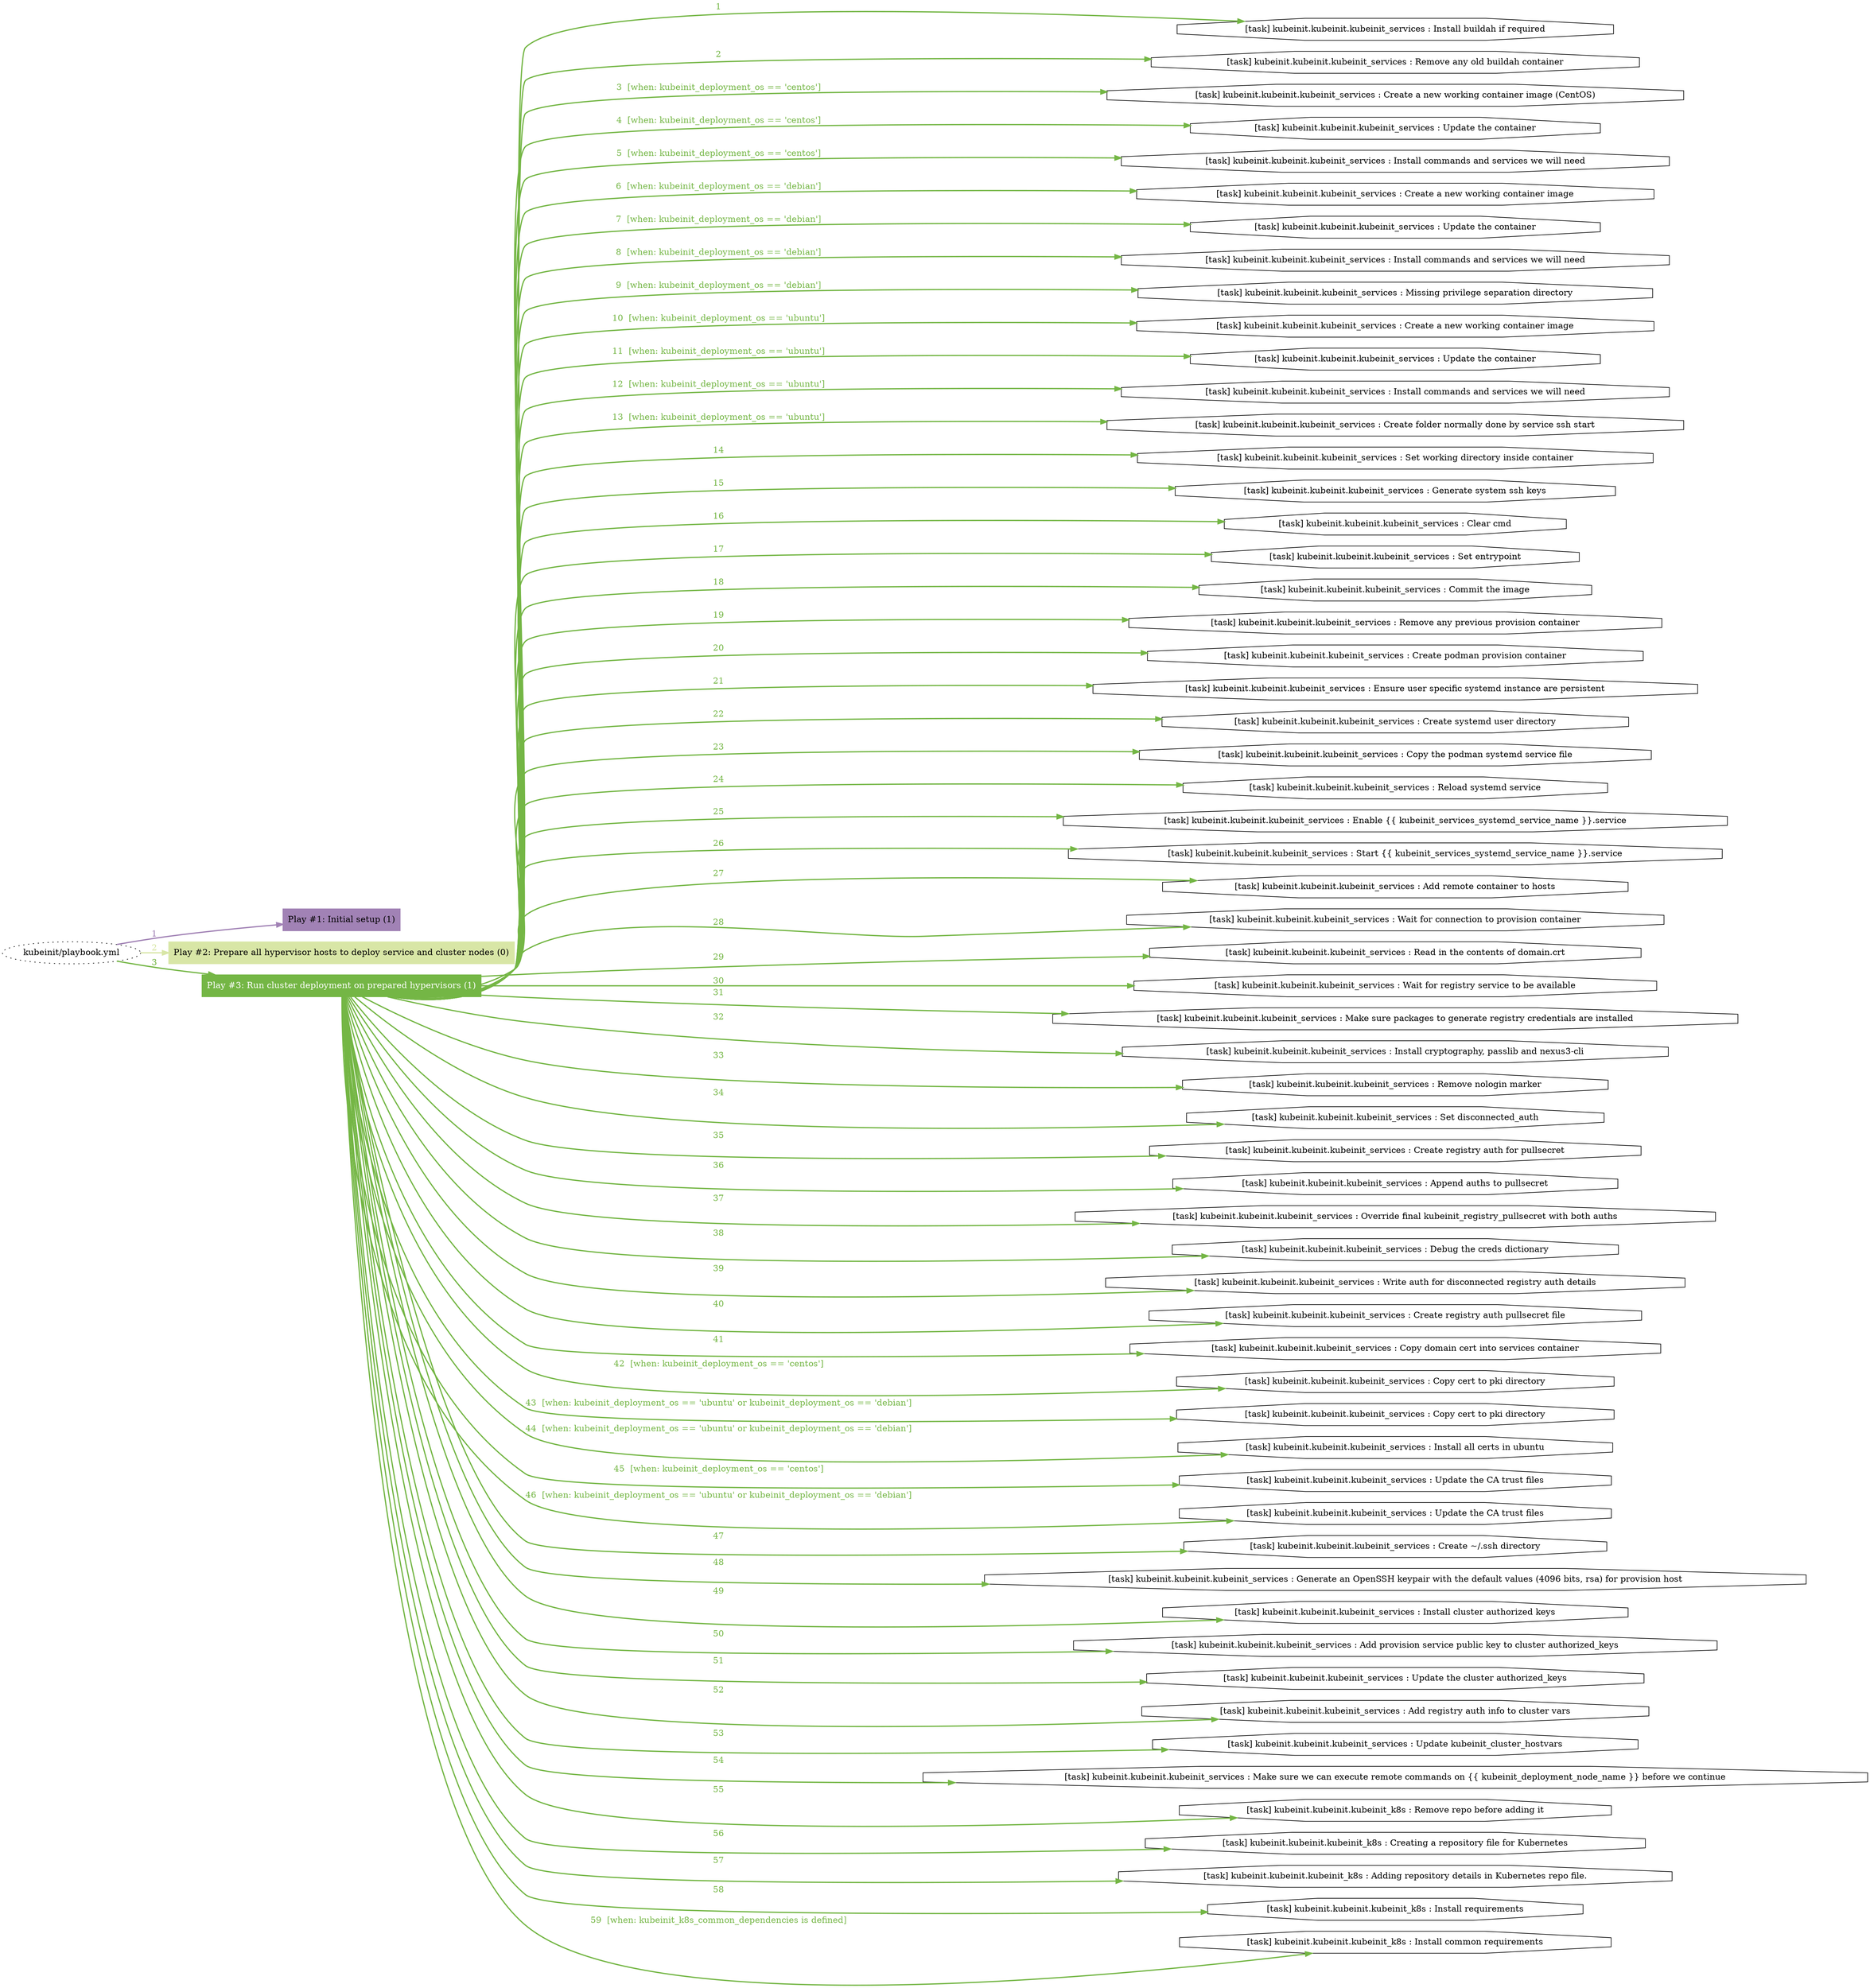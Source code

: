 digraph "kubeinit/playbook.yml "{
	graph [concentrate=true ordering=in rankdir=LR ratio=fill]
	edge [esep=5 sep=10]
	"kubeinit/playbook.yml" [id=root_node style=dotted]
	subgraph "Play #1: Initial setup (1) "{
		"Play #1: Initial setup (1)" [color="#a182b5" fontcolor="#000000" id="play_3b08e535-0b97-4d4c-a8d7-09a565801f7b" shape=box style=filled tooltip=localhost]
		"kubeinit/playbook.yml" -> "Play #1: Initial setup (1)" [label=1 color="#a182b5" fontcolor="#a182b5" id="edge_dd3bbb8f-79da-4381-a201-dfa4d436e9df" style=bold]
	}
	subgraph "Play #2: Prepare all hypervisor hosts to deploy service and cluster nodes (0) "{
		"Play #2: Prepare all hypervisor hosts to deploy service and cluster nodes (0)" [color="#d8e6a6" fontcolor="#000000" id="play_bf488da6-8adb-4328-aace-44651bcebe2a" shape=box style=filled tooltip=""]
		"kubeinit/playbook.yml" -> "Play #2: Prepare all hypervisor hosts to deploy service and cluster nodes (0)" [label=2 color="#d8e6a6" fontcolor="#d8e6a6" id="edge_aac16201-6afa-4a73-b58c-33916958db81" style=bold]
	}
	subgraph "Play #3: Run cluster deployment on prepared hypervisors (1) "{
		"Play #3: Run cluster deployment on prepared hypervisors (1)" [color="#74b645" fontcolor="#ffffff" id="play_2d5e2fb2-ff2e-4345-9810-ce3b6351ba02" shape=box style=filled tooltip=localhost]
		"kubeinit/playbook.yml" -> "Play #3: Run cluster deployment on prepared hypervisors (1)" [label=3 color="#74b645" fontcolor="#74b645" id="edge_cfdaf457-7dcd-457c-b2fa-b74d1130ef99" style=bold]
		"task_9707e90f-13ca-4531-b137-3f524d573e5d" [label="[task] kubeinit.kubeinit.kubeinit_services : Install buildah if required" id="task_9707e90f-13ca-4531-b137-3f524d573e5d" shape=octagon tooltip="[task] kubeinit.kubeinit.kubeinit_services : Install buildah if required"]
		"Play #3: Run cluster deployment on prepared hypervisors (1)" -> "task_9707e90f-13ca-4531-b137-3f524d573e5d" [label=1 color="#74b645" fontcolor="#74b645" id="edge_61884c8c-a601-4953-9fa2-c331f1897188" style=bold]
		"task_1904b4f3-1c3e-44dc-b0d1-3e52bb78cd44" [label="[task] kubeinit.kubeinit.kubeinit_services : Remove any old buildah container" id="task_1904b4f3-1c3e-44dc-b0d1-3e52bb78cd44" shape=octagon tooltip="[task] kubeinit.kubeinit.kubeinit_services : Remove any old buildah container"]
		"Play #3: Run cluster deployment on prepared hypervisors (1)" -> "task_1904b4f3-1c3e-44dc-b0d1-3e52bb78cd44" [label=2 color="#74b645" fontcolor="#74b645" id="edge_bb6629b4-c225-4f75-95c5-d2e8fb6179d1" style=bold]
		"task_14021a4a-c1a4-47fd-822e-9abd2274e103" [label="[task] kubeinit.kubeinit.kubeinit_services : Create a new working container image (CentOS)" id="task_14021a4a-c1a4-47fd-822e-9abd2274e103" shape=octagon tooltip="[task] kubeinit.kubeinit.kubeinit_services : Create a new working container image (CentOS)"]
		"Play #3: Run cluster deployment on prepared hypervisors (1)" -> "task_14021a4a-c1a4-47fd-822e-9abd2274e103" [label="3  [when: kubeinit_deployment_os == 'centos']" color="#74b645" fontcolor="#74b645" id="edge_b90cb49c-9bac-487b-afb9-407852e01763" style=bold]
		"task_6ea77b41-9d1b-4537-9437-f142fedaa6ee" [label="[task] kubeinit.kubeinit.kubeinit_services : Update the container" id="task_6ea77b41-9d1b-4537-9437-f142fedaa6ee" shape=octagon tooltip="[task] kubeinit.kubeinit.kubeinit_services : Update the container"]
		"Play #3: Run cluster deployment on prepared hypervisors (1)" -> "task_6ea77b41-9d1b-4537-9437-f142fedaa6ee" [label="4  [when: kubeinit_deployment_os == 'centos']" color="#74b645" fontcolor="#74b645" id="edge_a5a8c532-bba3-4453-8327-0f5bea31f63d" style=bold]
		"task_f25ae88b-4930-48b2-9cf7-0462aad4e135" [label="[task] kubeinit.kubeinit.kubeinit_services : Install commands and services we will need" id="task_f25ae88b-4930-48b2-9cf7-0462aad4e135" shape=octagon tooltip="[task] kubeinit.kubeinit.kubeinit_services : Install commands and services we will need"]
		"Play #3: Run cluster deployment on prepared hypervisors (1)" -> "task_f25ae88b-4930-48b2-9cf7-0462aad4e135" [label="5  [when: kubeinit_deployment_os == 'centos']" color="#74b645" fontcolor="#74b645" id="edge_f387cabc-9958-4e15-a6b7-bf3a758d3d12" style=bold]
		"task_35cba327-b62e-4a13-9b78-2efb9394d80a" [label="[task] kubeinit.kubeinit.kubeinit_services : Create a new working container image" id="task_35cba327-b62e-4a13-9b78-2efb9394d80a" shape=octagon tooltip="[task] kubeinit.kubeinit.kubeinit_services : Create a new working container image"]
		"Play #3: Run cluster deployment on prepared hypervisors (1)" -> "task_35cba327-b62e-4a13-9b78-2efb9394d80a" [label="6  [when: kubeinit_deployment_os == 'debian']" color="#74b645" fontcolor="#74b645" id="edge_58e6a4ac-5a8a-41fe-9ea7-c3689b08a1b4" style=bold]
		"task_e642cba6-ca28-42b3-a4df-058c7d53a414" [label="[task] kubeinit.kubeinit.kubeinit_services : Update the container" id="task_e642cba6-ca28-42b3-a4df-058c7d53a414" shape=octagon tooltip="[task] kubeinit.kubeinit.kubeinit_services : Update the container"]
		"Play #3: Run cluster deployment on prepared hypervisors (1)" -> "task_e642cba6-ca28-42b3-a4df-058c7d53a414" [label="7  [when: kubeinit_deployment_os == 'debian']" color="#74b645" fontcolor="#74b645" id="edge_525e9a03-7943-417a-bd91-0908bacd5337" style=bold]
		"task_720bea3f-facc-40fb-b64a-4e6af7628972" [label="[task] kubeinit.kubeinit.kubeinit_services : Install commands and services we will need" id="task_720bea3f-facc-40fb-b64a-4e6af7628972" shape=octagon tooltip="[task] kubeinit.kubeinit.kubeinit_services : Install commands and services we will need"]
		"Play #3: Run cluster deployment on prepared hypervisors (1)" -> "task_720bea3f-facc-40fb-b64a-4e6af7628972" [label="8  [when: kubeinit_deployment_os == 'debian']" color="#74b645" fontcolor="#74b645" id="edge_933bd110-24c8-4f65-a942-a72ba7dacc17" style=bold]
		"task_106938e3-509e-4bab-901b-064b3da4b248" [label="[task] kubeinit.kubeinit.kubeinit_services : Missing privilege separation directory" id="task_106938e3-509e-4bab-901b-064b3da4b248" shape=octagon tooltip="[task] kubeinit.kubeinit.kubeinit_services : Missing privilege separation directory"]
		"Play #3: Run cluster deployment on prepared hypervisors (1)" -> "task_106938e3-509e-4bab-901b-064b3da4b248" [label="9  [when: kubeinit_deployment_os == 'debian']" color="#74b645" fontcolor="#74b645" id="edge_7139cc23-6b5b-458c-b69e-5eb9b4b1ebe8" style=bold]
		"task_196e2c8e-bf65-4af1-b98b-f41cbb928847" [label="[task] kubeinit.kubeinit.kubeinit_services : Create a new working container image" id="task_196e2c8e-bf65-4af1-b98b-f41cbb928847" shape=octagon tooltip="[task] kubeinit.kubeinit.kubeinit_services : Create a new working container image"]
		"Play #3: Run cluster deployment on prepared hypervisors (1)" -> "task_196e2c8e-bf65-4af1-b98b-f41cbb928847" [label="10  [when: kubeinit_deployment_os == 'ubuntu']" color="#74b645" fontcolor="#74b645" id="edge_019cd8fe-45b3-4cc1-962b-f0267dc40dc0" style=bold]
		"task_57763949-371e-4c7d-9515-0562e81e8635" [label="[task] kubeinit.kubeinit.kubeinit_services : Update the container" id="task_57763949-371e-4c7d-9515-0562e81e8635" shape=octagon tooltip="[task] kubeinit.kubeinit.kubeinit_services : Update the container"]
		"Play #3: Run cluster deployment on prepared hypervisors (1)" -> "task_57763949-371e-4c7d-9515-0562e81e8635" [label="11  [when: kubeinit_deployment_os == 'ubuntu']" color="#74b645" fontcolor="#74b645" id="edge_a3ff7be2-76a6-4497-b8c2-ac37284717b1" style=bold]
		"task_18e0d94e-8149-4139-bd46-a0700840d8b9" [label="[task] kubeinit.kubeinit.kubeinit_services : Install commands and services we will need" id="task_18e0d94e-8149-4139-bd46-a0700840d8b9" shape=octagon tooltip="[task] kubeinit.kubeinit.kubeinit_services : Install commands and services we will need"]
		"Play #3: Run cluster deployment on prepared hypervisors (1)" -> "task_18e0d94e-8149-4139-bd46-a0700840d8b9" [label="12  [when: kubeinit_deployment_os == 'ubuntu']" color="#74b645" fontcolor="#74b645" id="edge_3ce02a96-b3e7-447b-80b5-38907d316352" style=bold]
		"task_e3db25f4-b7ab-4810-bee7-272a4612185d" [label="[task] kubeinit.kubeinit.kubeinit_services : Create folder normally done by service ssh start" id="task_e3db25f4-b7ab-4810-bee7-272a4612185d" shape=octagon tooltip="[task] kubeinit.kubeinit.kubeinit_services : Create folder normally done by service ssh start"]
		"Play #3: Run cluster deployment on prepared hypervisors (1)" -> "task_e3db25f4-b7ab-4810-bee7-272a4612185d" [label="13  [when: kubeinit_deployment_os == 'ubuntu']" color="#74b645" fontcolor="#74b645" id="edge_d07a8a7f-b86e-4227-9173-d0a8450f99e2" style=bold]
		"task_b58b20d0-93d8-4d95-a7f8-40a19d578825" [label="[task] kubeinit.kubeinit.kubeinit_services : Set working directory inside container" id="task_b58b20d0-93d8-4d95-a7f8-40a19d578825" shape=octagon tooltip="[task] kubeinit.kubeinit.kubeinit_services : Set working directory inside container"]
		"Play #3: Run cluster deployment on prepared hypervisors (1)" -> "task_b58b20d0-93d8-4d95-a7f8-40a19d578825" [label=14 color="#74b645" fontcolor="#74b645" id="edge_8ba6ae2c-3437-4bd1-828f-93869e646962" style=bold]
		"task_e7f23edc-51fe-446c-9c88-2072cf7f59b5" [label="[task] kubeinit.kubeinit.kubeinit_services : Generate system ssh keys" id="task_e7f23edc-51fe-446c-9c88-2072cf7f59b5" shape=octagon tooltip="[task] kubeinit.kubeinit.kubeinit_services : Generate system ssh keys"]
		"Play #3: Run cluster deployment on prepared hypervisors (1)" -> "task_e7f23edc-51fe-446c-9c88-2072cf7f59b5" [label=15 color="#74b645" fontcolor="#74b645" id="edge_07a9bd94-59b1-4e28-8052-66bf15ac8b1b" style=bold]
		"task_544acd30-e82c-42c0-a3d4-72598dc66aa6" [label="[task] kubeinit.kubeinit.kubeinit_services : Clear cmd" id="task_544acd30-e82c-42c0-a3d4-72598dc66aa6" shape=octagon tooltip="[task] kubeinit.kubeinit.kubeinit_services : Clear cmd"]
		"Play #3: Run cluster deployment on prepared hypervisors (1)" -> "task_544acd30-e82c-42c0-a3d4-72598dc66aa6" [label=16 color="#74b645" fontcolor="#74b645" id="edge_62190a57-d5f7-4e31-852c-3aa207edca66" style=bold]
		"task_d6fce2aa-ed39-4165-9ac9-97d90e97a825" [label="[task] kubeinit.kubeinit.kubeinit_services : Set entrypoint" id="task_d6fce2aa-ed39-4165-9ac9-97d90e97a825" shape=octagon tooltip="[task] kubeinit.kubeinit.kubeinit_services : Set entrypoint"]
		"Play #3: Run cluster deployment on prepared hypervisors (1)" -> "task_d6fce2aa-ed39-4165-9ac9-97d90e97a825" [label=17 color="#74b645" fontcolor="#74b645" id="edge_64c8ad62-b900-41b4-9e18-86bb94ba7786" style=bold]
		"task_22f6f9b7-55e8-4d56-87d5-176017ba6931" [label="[task] kubeinit.kubeinit.kubeinit_services : Commit the image" id="task_22f6f9b7-55e8-4d56-87d5-176017ba6931" shape=octagon tooltip="[task] kubeinit.kubeinit.kubeinit_services : Commit the image"]
		"Play #3: Run cluster deployment on prepared hypervisors (1)" -> "task_22f6f9b7-55e8-4d56-87d5-176017ba6931" [label=18 color="#74b645" fontcolor="#74b645" id="edge_3e0a9639-0a2c-4c7b-98a5-33acff35b9cb" style=bold]
		"task_04e8a5c6-4104-408c-8a93-6db74c24b359" [label="[task] kubeinit.kubeinit.kubeinit_services : Remove any previous provision container" id="task_04e8a5c6-4104-408c-8a93-6db74c24b359" shape=octagon tooltip="[task] kubeinit.kubeinit.kubeinit_services : Remove any previous provision container"]
		"Play #3: Run cluster deployment on prepared hypervisors (1)" -> "task_04e8a5c6-4104-408c-8a93-6db74c24b359" [label=19 color="#74b645" fontcolor="#74b645" id="edge_74943f90-21b4-4076-a09a-176c285ab5fe" style=bold]
		"task_99c5484c-cc8e-43cb-86b0-8bd2b9927b26" [label="[task] kubeinit.kubeinit.kubeinit_services : Create podman provision container" id="task_99c5484c-cc8e-43cb-86b0-8bd2b9927b26" shape=octagon tooltip="[task] kubeinit.kubeinit.kubeinit_services : Create podman provision container"]
		"Play #3: Run cluster deployment on prepared hypervisors (1)" -> "task_99c5484c-cc8e-43cb-86b0-8bd2b9927b26" [label=20 color="#74b645" fontcolor="#74b645" id="edge_c66370bf-7801-4b86-9ad4-21543f22ecbb" style=bold]
		"task_b9bc4ba0-15a6-46fa-98cc-f5e9c06b3dc6" [label="[task] kubeinit.kubeinit.kubeinit_services : Ensure user specific systemd instance are persistent" id="task_b9bc4ba0-15a6-46fa-98cc-f5e9c06b3dc6" shape=octagon tooltip="[task] kubeinit.kubeinit.kubeinit_services : Ensure user specific systemd instance are persistent"]
		"Play #3: Run cluster deployment on prepared hypervisors (1)" -> "task_b9bc4ba0-15a6-46fa-98cc-f5e9c06b3dc6" [label=21 color="#74b645" fontcolor="#74b645" id="edge_ae05075c-7ed0-400d-b472-1ae1a220cde6" style=bold]
		"task_b4920f81-e582-4c7b-9db3-3844d88f9455" [label="[task] kubeinit.kubeinit.kubeinit_services : Create systemd user directory" id="task_b4920f81-e582-4c7b-9db3-3844d88f9455" shape=octagon tooltip="[task] kubeinit.kubeinit.kubeinit_services : Create systemd user directory"]
		"Play #3: Run cluster deployment on prepared hypervisors (1)" -> "task_b4920f81-e582-4c7b-9db3-3844d88f9455" [label=22 color="#74b645" fontcolor="#74b645" id="edge_93c1e231-5bc0-4ce2-8635-86d12f4bc2fd" style=bold]
		"task_affe20aa-3630-48eb-903d-4083311da584" [label="[task] kubeinit.kubeinit.kubeinit_services : Copy the podman systemd service file" id="task_affe20aa-3630-48eb-903d-4083311da584" shape=octagon tooltip="[task] kubeinit.kubeinit.kubeinit_services : Copy the podman systemd service file"]
		"Play #3: Run cluster deployment on prepared hypervisors (1)" -> "task_affe20aa-3630-48eb-903d-4083311da584" [label=23 color="#74b645" fontcolor="#74b645" id="edge_918038ff-bd5c-4a85-b7c1-8c49eaf4e47b" style=bold]
		"task_d54e1088-ffc4-4c11-8f99-8b6b8a57a8d5" [label="[task] kubeinit.kubeinit.kubeinit_services : Reload systemd service" id="task_d54e1088-ffc4-4c11-8f99-8b6b8a57a8d5" shape=octagon tooltip="[task] kubeinit.kubeinit.kubeinit_services : Reload systemd service"]
		"Play #3: Run cluster deployment on prepared hypervisors (1)" -> "task_d54e1088-ffc4-4c11-8f99-8b6b8a57a8d5" [label=24 color="#74b645" fontcolor="#74b645" id="edge_dc1e6e3e-8655-4c64-a3c2-f8d950308462" style=bold]
		"task_6e98b172-d3d9-46cc-87dc-aaa42d3c2fca" [label="[task] kubeinit.kubeinit.kubeinit_services : Enable {{ kubeinit_services_systemd_service_name }}.service" id="task_6e98b172-d3d9-46cc-87dc-aaa42d3c2fca" shape=octagon tooltip="[task] kubeinit.kubeinit.kubeinit_services : Enable {{ kubeinit_services_systemd_service_name }}.service"]
		"Play #3: Run cluster deployment on prepared hypervisors (1)" -> "task_6e98b172-d3d9-46cc-87dc-aaa42d3c2fca" [label=25 color="#74b645" fontcolor="#74b645" id="edge_99bf41b0-5b5d-4c26-b09c-d3d02d7e527c" style=bold]
		"task_1276a476-efb2-428a-8013-e7e0df5d5d58" [label="[task] kubeinit.kubeinit.kubeinit_services : Start {{ kubeinit_services_systemd_service_name }}.service" id="task_1276a476-efb2-428a-8013-e7e0df5d5d58" shape=octagon tooltip="[task] kubeinit.kubeinit.kubeinit_services : Start {{ kubeinit_services_systemd_service_name }}.service"]
		"Play #3: Run cluster deployment on prepared hypervisors (1)" -> "task_1276a476-efb2-428a-8013-e7e0df5d5d58" [label=26 color="#74b645" fontcolor="#74b645" id="edge_b40765a9-49f8-40e7-b655-f46bb8bbbeda" style=bold]
		"task_4116c32c-5768-4855-9905-3b597031af31" [label="[task] kubeinit.kubeinit.kubeinit_services : Add remote container to hosts" id="task_4116c32c-5768-4855-9905-3b597031af31" shape=octagon tooltip="[task] kubeinit.kubeinit.kubeinit_services : Add remote container to hosts"]
		"Play #3: Run cluster deployment on prepared hypervisors (1)" -> "task_4116c32c-5768-4855-9905-3b597031af31" [label=27 color="#74b645" fontcolor="#74b645" id="edge_5b34f451-3acb-4f98-8be3-338a57ce2258" style=bold]
		"task_643854f2-b009-43e9-8564-57e675b1b7ee" [label="[task] kubeinit.kubeinit.kubeinit_services : Wait for connection to provision container" id="task_643854f2-b009-43e9-8564-57e675b1b7ee" shape=octagon tooltip="[task] kubeinit.kubeinit.kubeinit_services : Wait for connection to provision container"]
		"Play #3: Run cluster deployment on prepared hypervisors (1)" -> "task_643854f2-b009-43e9-8564-57e675b1b7ee" [label=28 color="#74b645" fontcolor="#74b645" id="edge_8b26cf50-84d1-4322-bbdb-27b0d5b9aa7e" style=bold]
		"task_2fa3c22d-7344-4f55-8d68-165c31c2e2a6" [label="[task] kubeinit.kubeinit.kubeinit_services : Read in the contents of domain.crt" id="task_2fa3c22d-7344-4f55-8d68-165c31c2e2a6" shape=octagon tooltip="[task] kubeinit.kubeinit.kubeinit_services : Read in the contents of domain.crt"]
		"Play #3: Run cluster deployment on prepared hypervisors (1)" -> "task_2fa3c22d-7344-4f55-8d68-165c31c2e2a6" [label=29 color="#74b645" fontcolor="#74b645" id="edge_f023b02c-e320-4f28-94bf-94f2ff28b437" style=bold]
		"task_514a3be0-a0e4-4cec-9783-60041f9302b3" [label="[task] kubeinit.kubeinit.kubeinit_services : Wait for registry service to be available" id="task_514a3be0-a0e4-4cec-9783-60041f9302b3" shape=octagon tooltip="[task] kubeinit.kubeinit.kubeinit_services : Wait for registry service to be available"]
		"Play #3: Run cluster deployment on prepared hypervisors (1)" -> "task_514a3be0-a0e4-4cec-9783-60041f9302b3" [label=30 color="#74b645" fontcolor="#74b645" id="edge_b69951d1-eeb4-46a2-9fd0-83f330d30d7c" style=bold]
		"task_01da7b54-34ee-4bb0-b7d4-bc93c76574cb" [label="[task] kubeinit.kubeinit.kubeinit_services : Make sure packages to generate registry credentials are installed" id="task_01da7b54-34ee-4bb0-b7d4-bc93c76574cb" shape=octagon tooltip="[task] kubeinit.kubeinit.kubeinit_services : Make sure packages to generate registry credentials are installed"]
		"Play #3: Run cluster deployment on prepared hypervisors (1)" -> "task_01da7b54-34ee-4bb0-b7d4-bc93c76574cb" [label=31 color="#74b645" fontcolor="#74b645" id="edge_c7cbc3f8-1b56-4eb9-a745-8a67076e679f" style=bold]
		"task_b04ef36d-1bc4-4e5a-ad7a-aec1295b7bec" [label="[task] kubeinit.kubeinit.kubeinit_services : Install cryptography, passlib and nexus3-cli" id="task_b04ef36d-1bc4-4e5a-ad7a-aec1295b7bec" shape=octagon tooltip="[task] kubeinit.kubeinit.kubeinit_services : Install cryptography, passlib and nexus3-cli"]
		"Play #3: Run cluster deployment on prepared hypervisors (1)" -> "task_b04ef36d-1bc4-4e5a-ad7a-aec1295b7bec" [label=32 color="#74b645" fontcolor="#74b645" id="edge_0fba4687-f7e6-4e9f-8aec-e3ef34a380f4" style=bold]
		"task_38cd30cc-80b5-40a5-b757-3c0288deef62" [label="[task] kubeinit.kubeinit.kubeinit_services : Remove nologin marker" id="task_38cd30cc-80b5-40a5-b757-3c0288deef62" shape=octagon tooltip="[task] kubeinit.kubeinit.kubeinit_services : Remove nologin marker"]
		"Play #3: Run cluster deployment on prepared hypervisors (1)" -> "task_38cd30cc-80b5-40a5-b757-3c0288deef62" [label=33 color="#74b645" fontcolor="#74b645" id="edge_9a0965e1-58b9-46ec-a54e-d567b1c80cb7" style=bold]
		"task_e461991c-ad51-417d-862f-6d528cf1d232" [label="[task] kubeinit.kubeinit.kubeinit_services : Set disconnected_auth" id="task_e461991c-ad51-417d-862f-6d528cf1d232" shape=octagon tooltip="[task] kubeinit.kubeinit.kubeinit_services : Set disconnected_auth"]
		"Play #3: Run cluster deployment on prepared hypervisors (1)" -> "task_e461991c-ad51-417d-862f-6d528cf1d232" [label=34 color="#74b645" fontcolor="#74b645" id="edge_440f0b21-ac1a-4965-820c-fc6204028002" style=bold]
		"task_ac5046e4-53b2-4a31-a832-69e161edc053" [label="[task] kubeinit.kubeinit.kubeinit_services : Create registry auth for pullsecret" id="task_ac5046e4-53b2-4a31-a832-69e161edc053" shape=octagon tooltip="[task] kubeinit.kubeinit.kubeinit_services : Create registry auth for pullsecret"]
		"Play #3: Run cluster deployment on prepared hypervisors (1)" -> "task_ac5046e4-53b2-4a31-a832-69e161edc053" [label=35 color="#74b645" fontcolor="#74b645" id="edge_af166458-288e-463e-83a5-f0e8bebbc633" style=bold]
		"task_6a1c5687-d8f1-4890-aa6e-0c9866d9651c" [label="[task] kubeinit.kubeinit.kubeinit_services : Append auths to pullsecret" id="task_6a1c5687-d8f1-4890-aa6e-0c9866d9651c" shape=octagon tooltip="[task] kubeinit.kubeinit.kubeinit_services : Append auths to pullsecret"]
		"Play #3: Run cluster deployment on prepared hypervisors (1)" -> "task_6a1c5687-d8f1-4890-aa6e-0c9866d9651c" [label=36 color="#74b645" fontcolor="#74b645" id="edge_cb0e741e-275d-4b7a-908e-c84148f46ddd" style=bold]
		"task_3c5a5142-8bbf-441c-956f-732831d155ae" [label="[task] kubeinit.kubeinit.kubeinit_services : Override final kubeinit_registry_pullsecret with both auths" id="task_3c5a5142-8bbf-441c-956f-732831d155ae" shape=octagon tooltip="[task] kubeinit.kubeinit.kubeinit_services : Override final kubeinit_registry_pullsecret with both auths"]
		"Play #3: Run cluster deployment on prepared hypervisors (1)" -> "task_3c5a5142-8bbf-441c-956f-732831d155ae" [label=37 color="#74b645" fontcolor="#74b645" id="edge_7ea0544a-5f43-4fc0-92ef-53507bae072b" style=bold]
		"task_58013438-0004-4af1-a495-4e171aaae088" [label="[task] kubeinit.kubeinit.kubeinit_services : Debug the creds dictionary" id="task_58013438-0004-4af1-a495-4e171aaae088" shape=octagon tooltip="[task] kubeinit.kubeinit.kubeinit_services : Debug the creds dictionary"]
		"Play #3: Run cluster deployment on prepared hypervisors (1)" -> "task_58013438-0004-4af1-a495-4e171aaae088" [label=38 color="#74b645" fontcolor="#74b645" id="edge_b0d53aa6-d5be-49ff-9711-f3d455521a07" style=bold]
		"task_274bf129-230f-465e-b798-14cd2f89a7a0" [label="[task] kubeinit.kubeinit.kubeinit_services : Write auth for disconnected registry auth details" id="task_274bf129-230f-465e-b798-14cd2f89a7a0" shape=octagon tooltip="[task] kubeinit.kubeinit.kubeinit_services : Write auth for disconnected registry auth details"]
		"Play #3: Run cluster deployment on prepared hypervisors (1)" -> "task_274bf129-230f-465e-b798-14cd2f89a7a0" [label=39 color="#74b645" fontcolor="#74b645" id="edge_8389b807-7c09-4aa5-9c03-22b018a4d890" style=bold]
		"task_19a3e8d9-ff49-4093-9ff3-e0aaae62d11f" [label="[task] kubeinit.kubeinit.kubeinit_services : Create registry auth pullsecret file" id="task_19a3e8d9-ff49-4093-9ff3-e0aaae62d11f" shape=octagon tooltip="[task] kubeinit.kubeinit.kubeinit_services : Create registry auth pullsecret file"]
		"Play #3: Run cluster deployment on prepared hypervisors (1)" -> "task_19a3e8d9-ff49-4093-9ff3-e0aaae62d11f" [label=40 color="#74b645" fontcolor="#74b645" id="edge_41012472-bb40-4635-adff-8a68301b8a0e" style=bold]
		"task_08a05665-0e9e-4630-b477-c58bac6456f5" [label="[task] kubeinit.kubeinit.kubeinit_services : Copy domain cert into services container" id="task_08a05665-0e9e-4630-b477-c58bac6456f5" shape=octagon tooltip="[task] kubeinit.kubeinit.kubeinit_services : Copy domain cert into services container"]
		"Play #3: Run cluster deployment on prepared hypervisors (1)" -> "task_08a05665-0e9e-4630-b477-c58bac6456f5" [label=41 color="#74b645" fontcolor="#74b645" id="edge_2296a3c5-95a4-4da6-94a6-b20b0f51e25a" style=bold]
		"task_c31425c8-f8b1-4a5f-a7cc-cb69384818d5" [label="[task] kubeinit.kubeinit.kubeinit_services : Copy cert to pki directory" id="task_c31425c8-f8b1-4a5f-a7cc-cb69384818d5" shape=octagon tooltip="[task] kubeinit.kubeinit.kubeinit_services : Copy cert to pki directory"]
		"Play #3: Run cluster deployment on prepared hypervisors (1)" -> "task_c31425c8-f8b1-4a5f-a7cc-cb69384818d5" [label="42  [when: kubeinit_deployment_os == 'centos']" color="#74b645" fontcolor="#74b645" id="edge_be0e84f2-0b92-4121-ad05-1ecc86a331c1" style=bold]
		"task_f134d912-13a1-4a9e-9ca3-7bd9e26d9451" [label="[task] kubeinit.kubeinit.kubeinit_services : Copy cert to pki directory" id="task_f134d912-13a1-4a9e-9ca3-7bd9e26d9451" shape=octagon tooltip="[task] kubeinit.kubeinit.kubeinit_services : Copy cert to pki directory"]
		"Play #3: Run cluster deployment on prepared hypervisors (1)" -> "task_f134d912-13a1-4a9e-9ca3-7bd9e26d9451" [label="43  [when: kubeinit_deployment_os == 'ubuntu' or kubeinit_deployment_os == 'debian']" color="#74b645" fontcolor="#74b645" id="edge_b2550189-2ba8-4f29-862f-ea68760753d3" style=bold]
		"task_378a47d1-f0c0-4050-88e3-8bc2130da469" [label="[task] kubeinit.kubeinit.kubeinit_services : Install all certs in ubuntu" id="task_378a47d1-f0c0-4050-88e3-8bc2130da469" shape=octagon tooltip="[task] kubeinit.kubeinit.kubeinit_services : Install all certs in ubuntu"]
		"Play #3: Run cluster deployment on prepared hypervisors (1)" -> "task_378a47d1-f0c0-4050-88e3-8bc2130da469" [label="44  [when: kubeinit_deployment_os == 'ubuntu' or kubeinit_deployment_os == 'debian']" color="#74b645" fontcolor="#74b645" id="edge_ef6e27f8-7f23-4a3b-95a1-11ae41846dad" style=bold]
		"task_3c973d7c-1207-446f-a8e0-b1224c9826a5" [label="[task] kubeinit.kubeinit.kubeinit_services : Update the CA trust files" id="task_3c973d7c-1207-446f-a8e0-b1224c9826a5" shape=octagon tooltip="[task] kubeinit.kubeinit.kubeinit_services : Update the CA trust files"]
		"Play #3: Run cluster deployment on prepared hypervisors (1)" -> "task_3c973d7c-1207-446f-a8e0-b1224c9826a5" [label="45  [when: kubeinit_deployment_os == 'centos']" color="#74b645" fontcolor="#74b645" id="edge_724252fb-0546-4847-bb37-ceeda7ac3079" style=bold]
		"task_596d6497-d3e3-4b90-bf50-91c7abe00ebd" [label="[task] kubeinit.kubeinit.kubeinit_services : Update the CA trust files" id="task_596d6497-d3e3-4b90-bf50-91c7abe00ebd" shape=octagon tooltip="[task] kubeinit.kubeinit.kubeinit_services : Update the CA trust files"]
		"Play #3: Run cluster deployment on prepared hypervisors (1)" -> "task_596d6497-d3e3-4b90-bf50-91c7abe00ebd" [label="46  [when: kubeinit_deployment_os == 'ubuntu' or kubeinit_deployment_os == 'debian']" color="#74b645" fontcolor="#74b645" id="edge_80718555-25c5-40a0-ac2a-3a56d5763f57" style=bold]
		"task_7d086ee9-b540-4378-a215-577661875f72" [label="[task] kubeinit.kubeinit.kubeinit_services : Create ~/.ssh directory" id="task_7d086ee9-b540-4378-a215-577661875f72" shape=octagon tooltip="[task] kubeinit.kubeinit.kubeinit_services : Create ~/.ssh directory"]
		"Play #3: Run cluster deployment on prepared hypervisors (1)" -> "task_7d086ee9-b540-4378-a215-577661875f72" [label=47 color="#74b645" fontcolor="#74b645" id="edge_604788fa-a6ff-4de9-aebc-e7a503a1cdb8" style=bold]
		"task_e5dc312a-94c3-4e17-b129-9a9772b5eb23" [label="[task] kubeinit.kubeinit.kubeinit_services : Generate an OpenSSH keypair with the default values (4096 bits, rsa) for provision host" id="task_e5dc312a-94c3-4e17-b129-9a9772b5eb23" shape=octagon tooltip="[task] kubeinit.kubeinit.kubeinit_services : Generate an OpenSSH keypair with the default values (4096 bits, rsa) for provision host"]
		"Play #3: Run cluster deployment on prepared hypervisors (1)" -> "task_e5dc312a-94c3-4e17-b129-9a9772b5eb23" [label=48 color="#74b645" fontcolor="#74b645" id="edge_2638efd8-e2fc-4b6a-ae04-2bb8fb09a8ab" style=bold]
		"task_b5489ab5-716f-4dcc-8556-6f3f97332d81" [label="[task] kubeinit.kubeinit.kubeinit_services : Install cluster authorized keys" id="task_b5489ab5-716f-4dcc-8556-6f3f97332d81" shape=octagon tooltip="[task] kubeinit.kubeinit.kubeinit_services : Install cluster authorized keys"]
		"Play #3: Run cluster deployment on prepared hypervisors (1)" -> "task_b5489ab5-716f-4dcc-8556-6f3f97332d81" [label=49 color="#74b645" fontcolor="#74b645" id="edge_aad41fb6-bb0b-40f2-baf5-fe46445d43f3" style=bold]
		"task_97d894e2-7a0e-402e-b692-9a34d5b24949" [label="[task] kubeinit.kubeinit.kubeinit_services : Add provision service public key to cluster authorized_keys" id="task_97d894e2-7a0e-402e-b692-9a34d5b24949" shape=octagon tooltip="[task] kubeinit.kubeinit.kubeinit_services : Add provision service public key to cluster authorized_keys"]
		"Play #3: Run cluster deployment on prepared hypervisors (1)" -> "task_97d894e2-7a0e-402e-b692-9a34d5b24949" [label=50 color="#74b645" fontcolor="#74b645" id="edge_d5e28aec-7776-49ae-a12c-9023efcff331" style=bold]
		"task_5257b76f-466c-48e6-9c9e-9594e2a25abb" [label="[task] kubeinit.kubeinit.kubeinit_services : Update the cluster authorized_keys" id="task_5257b76f-466c-48e6-9c9e-9594e2a25abb" shape=octagon tooltip="[task] kubeinit.kubeinit.kubeinit_services : Update the cluster authorized_keys"]
		"Play #3: Run cluster deployment on prepared hypervisors (1)" -> "task_5257b76f-466c-48e6-9c9e-9594e2a25abb" [label=51 color="#74b645" fontcolor="#74b645" id="edge_fb91374c-1b51-47db-8335-118508717d09" style=bold]
		"task_b715c62c-7851-4912-804f-023cb681ae84" [label="[task] kubeinit.kubeinit.kubeinit_services : Add registry auth info to cluster vars" id="task_b715c62c-7851-4912-804f-023cb681ae84" shape=octagon tooltip="[task] kubeinit.kubeinit.kubeinit_services : Add registry auth info to cluster vars"]
		"Play #3: Run cluster deployment on prepared hypervisors (1)" -> "task_b715c62c-7851-4912-804f-023cb681ae84" [label=52 color="#74b645" fontcolor="#74b645" id="edge_76fc4178-a29a-4ebb-9e06-34712cafafd2" style=bold]
		"task_5f1bc3f6-7ce5-4955-b6e9-ee3eca2e6666" [label="[task] kubeinit.kubeinit.kubeinit_services : Update kubeinit_cluster_hostvars" id="task_5f1bc3f6-7ce5-4955-b6e9-ee3eca2e6666" shape=octagon tooltip="[task] kubeinit.kubeinit.kubeinit_services : Update kubeinit_cluster_hostvars"]
		"Play #3: Run cluster deployment on prepared hypervisors (1)" -> "task_5f1bc3f6-7ce5-4955-b6e9-ee3eca2e6666" [label=53 color="#74b645" fontcolor="#74b645" id="edge_16aa52cd-b170-4da1-b466-14a806dab9dc" style=bold]
		"task_668263ec-a175-4397-862e-df5690417bef" [label="[task] kubeinit.kubeinit.kubeinit_services : Make sure we can execute remote commands on {{ kubeinit_deployment_node_name }} before we continue" id="task_668263ec-a175-4397-862e-df5690417bef" shape=octagon tooltip="[task] kubeinit.kubeinit.kubeinit_services : Make sure we can execute remote commands on {{ kubeinit_deployment_node_name }} before we continue"]
		"Play #3: Run cluster deployment on prepared hypervisors (1)" -> "task_668263ec-a175-4397-862e-df5690417bef" [label=54 color="#74b645" fontcolor="#74b645" id="edge_f14b13dc-26df-4a41-8039-54e2e00d50d0" style=bold]
		"task_37fad1e6-4f9f-43f1-97b9-ec4c1a76a165" [label="[task] kubeinit.kubeinit.kubeinit_k8s : Remove repo before adding it" id="task_37fad1e6-4f9f-43f1-97b9-ec4c1a76a165" shape=octagon tooltip="[task] kubeinit.kubeinit.kubeinit_k8s : Remove repo before adding it"]
		"Play #3: Run cluster deployment on prepared hypervisors (1)" -> "task_37fad1e6-4f9f-43f1-97b9-ec4c1a76a165" [label=55 color="#74b645" fontcolor="#74b645" id="edge_26b8b876-cea6-492a-a550-5443ea41975d" style=bold]
		"task_a8e7be4b-93f7-4e97-bac2-e008d56e7779" [label="[task] kubeinit.kubeinit.kubeinit_k8s : Creating a repository file for Kubernetes" id="task_a8e7be4b-93f7-4e97-bac2-e008d56e7779" shape=octagon tooltip="[task] kubeinit.kubeinit.kubeinit_k8s : Creating a repository file for Kubernetes"]
		"Play #3: Run cluster deployment on prepared hypervisors (1)" -> "task_a8e7be4b-93f7-4e97-bac2-e008d56e7779" [label=56 color="#74b645" fontcolor="#74b645" id="edge_a1e3fb57-7fae-4be0-8cac-c3ea42c18cbc" style=bold]
		"task_ec863ca0-d25f-4995-979c-3ddc3f7cad51" [label="[task] kubeinit.kubeinit.kubeinit_k8s : Adding repository details in Kubernetes repo file." id="task_ec863ca0-d25f-4995-979c-3ddc3f7cad51" shape=octagon tooltip="[task] kubeinit.kubeinit.kubeinit_k8s : Adding repository details in Kubernetes repo file."]
		"Play #3: Run cluster deployment on prepared hypervisors (1)" -> "task_ec863ca0-d25f-4995-979c-3ddc3f7cad51" [label=57 color="#74b645" fontcolor="#74b645" id="edge_61458663-5d25-4ee8-80b7-056b3f9e4a62" style=bold]
		"task_f6e4833e-0a83-47ed-9cee-a2300c9718bb" [label="[task] kubeinit.kubeinit.kubeinit_k8s : Install requirements" id="task_f6e4833e-0a83-47ed-9cee-a2300c9718bb" shape=octagon tooltip="[task] kubeinit.kubeinit.kubeinit_k8s : Install requirements"]
		"Play #3: Run cluster deployment on prepared hypervisors (1)" -> "task_f6e4833e-0a83-47ed-9cee-a2300c9718bb" [label=58 color="#74b645" fontcolor="#74b645" id="edge_6854de65-d442-4247-99e4-e7781f38eb95" style=bold]
		"task_164b8de3-b220-4c57-aef2-70004004e077" [label="[task] kubeinit.kubeinit.kubeinit_k8s : Install common requirements" id="task_164b8de3-b220-4c57-aef2-70004004e077" shape=octagon tooltip="[task] kubeinit.kubeinit.kubeinit_k8s : Install common requirements"]
		"Play #3: Run cluster deployment on prepared hypervisors (1)" -> "task_164b8de3-b220-4c57-aef2-70004004e077" [label="59  [when: kubeinit_k8s_common_dependencies is defined]" color="#74b645" fontcolor="#74b645" id="edge_9d7fe915-c066-4a0e-b48a-0ab93fd8a152" style=bold]
	}
}

